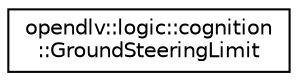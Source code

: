 digraph "Graphical Class Hierarchy"
{
 // LATEX_PDF_SIZE
  edge [fontname="Helvetica",fontsize="10",labelfontname="Helvetica",labelfontsize="10"];
  node [fontname="Helvetica",fontsize="10",shape=record];
  rankdir="LR";
  Node0 [label="opendlv::logic::cognition\l::GroundSteeringLimit",height=0.2,width=0.4,color="black", fillcolor="white", style="filled",URL="$classopendlv_1_1logic_1_1cognition_1_1GroundSteeringLimit.html",tooltip=" "];
}
